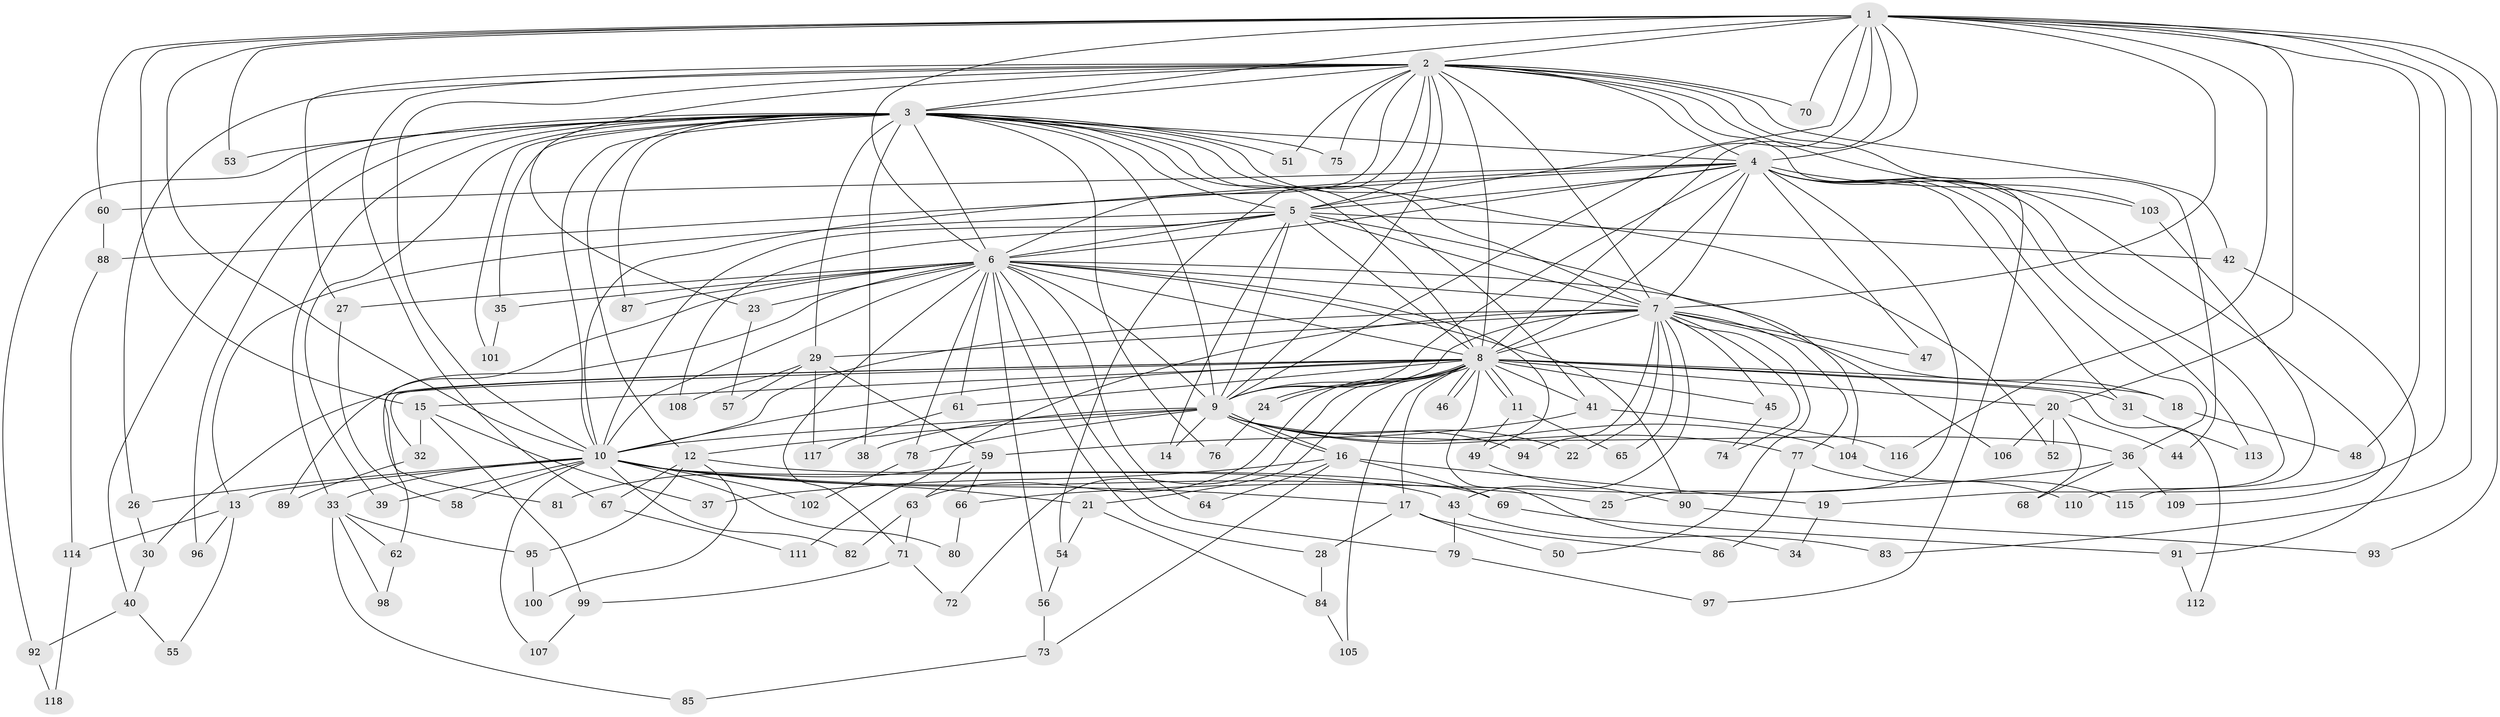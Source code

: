 // Generated by graph-tools (version 1.1) at 2025/44/03/09/25 04:44:29]
// undirected, 118 vertices, 261 edges
graph export_dot {
graph [start="1"]
  node [color=gray90,style=filled];
  1;
  2;
  3;
  4;
  5;
  6;
  7;
  8;
  9;
  10;
  11;
  12;
  13;
  14;
  15;
  16;
  17;
  18;
  19;
  20;
  21;
  22;
  23;
  24;
  25;
  26;
  27;
  28;
  29;
  30;
  31;
  32;
  33;
  34;
  35;
  36;
  37;
  38;
  39;
  40;
  41;
  42;
  43;
  44;
  45;
  46;
  47;
  48;
  49;
  50;
  51;
  52;
  53;
  54;
  55;
  56;
  57;
  58;
  59;
  60;
  61;
  62;
  63;
  64;
  65;
  66;
  67;
  68;
  69;
  70;
  71;
  72;
  73;
  74;
  75;
  76;
  77;
  78;
  79;
  80;
  81;
  82;
  83;
  84;
  85;
  86;
  87;
  88;
  89;
  90;
  91;
  92;
  93;
  94;
  95;
  96;
  97;
  98;
  99;
  100;
  101;
  102;
  103;
  104;
  105;
  106;
  107;
  108;
  109;
  110;
  111;
  112;
  113;
  114;
  115;
  116;
  117;
  118;
  1 -- 2;
  1 -- 3;
  1 -- 4;
  1 -- 5;
  1 -- 6;
  1 -- 7;
  1 -- 8;
  1 -- 9;
  1 -- 10;
  1 -- 15;
  1 -- 19;
  1 -- 20;
  1 -- 48;
  1 -- 53;
  1 -- 60;
  1 -- 70;
  1 -- 83;
  1 -- 93;
  1 -- 116;
  2 -- 3;
  2 -- 4;
  2 -- 5;
  2 -- 6;
  2 -- 7;
  2 -- 8;
  2 -- 9;
  2 -- 10;
  2 -- 23;
  2 -- 26;
  2 -- 27;
  2 -- 42;
  2 -- 44;
  2 -- 51;
  2 -- 54;
  2 -- 67;
  2 -- 70;
  2 -- 75;
  2 -- 97;
  2 -- 103;
  3 -- 4;
  3 -- 5;
  3 -- 6;
  3 -- 7;
  3 -- 8;
  3 -- 9;
  3 -- 10;
  3 -- 12;
  3 -- 29;
  3 -- 33;
  3 -- 35;
  3 -- 38;
  3 -- 39;
  3 -- 40;
  3 -- 41;
  3 -- 51;
  3 -- 52;
  3 -- 53;
  3 -- 75;
  3 -- 76;
  3 -- 87;
  3 -- 92;
  3 -- 96;
  3 -- 101;
  4 -- 5;
  4 -- 6;
  4 -- 7;
  4 -- 8;
  4 -- 9;
  4 -- 10;
  4 -- 25;
  4 -- 31;
  4 -- 36;
  4 -- 47;
  4 -- 60;
  4 -- 88;
  4 -- 103;
  4 -- 109;
  4 -- 110;
  4 -- 113;
  5 -- 6;
  5 -- 7;
  5 -- 8;
  5 -- 9;
  5 -- 10;
  5 -- 13;
  5 -- 14;
  5 -- 42;
  5 -- 104;
  5 -- 108;
  6 -- 7;
  6 -- 8;
  6 -- 9;
  6 -- 10;
  6 -- 23;
  6 -- 27;
  6 -- 28;
  6 -- 35;
  6 -- 49;
  6 -- 56;
  6 -- 61;
  6 -- 64;
  6 -- 71;
  6 -- 78;
  6 -- 79;
  6 -- 81;
  6 -- 87;
  6 -- 89;
  6 -- 90;
  6 -- 106;
  7 -- 8;
  7 -- 9;
  7 -- 10;
  7 -- 18;
  7 -- 22;
  7 -- 29;
  7 -- 43;
  7 -- 45;
  7 -- 47;
  7 -- 50;
  7 -- 65;
  7 -- 74;
  7 -- 77;
  7 -- 94;
  7 -- 111;
  8 -- 9;
  8 -- 10;
  8 -- 11;
  8 -- 11;
  8 -- 15;
  8 -- 17;
  8 -- 18;
  8 -- 20;
  8 -- 21;
  8 -- 24;
  8 -- 24;
  8 -- 30;
  8 -- 31;
  8 -- 32;
  8 -- 34;
  8 -- 41;
  8 -- 45;
  8 -- 46;
  8 -- 46;
  8 -- 61;
  8 -- 62;
  8 -- 63;
  8 -- 72;
  8 -- 105;
  8 -- 112;
  9 -- 10;
  9 -- 12;
  9 -- 14;
  9 -- 16;
  9 -- 16;
  9 -- 22;
  9 -- 36;
  9 -- 38;
  9 -- 77;
  9 -- 78;
  9 -- 94;
  9 -- 104;
  10 -- 13;
  10 -- 17;
  10 -- 21;
  10 -- 25;
  10 -- 26;
  10 -- 33;
  10 -- 39;
  10 -- 43;
  10 -- 58;
  10 -- 80;
  10 -- 82;
  10 -- 102;
  10 -- 107;
  11 -- 49;
  11 -- 65;
  12 -- 67;
  12 -- 69;
  12 -- 95;
  12 -- 100;
  13 -- 55;
  13 -- 96;
  13 -- 114;
  15 -- 32;
  15 -- 37;
  15 -- 99;
  16 -- 19;
  16 -- 37;
  16 -- 64;
  16 -- 69;
  16 -- 73;
  17 -- 28;
  17 -- 50;
  17 -- 86;
  18 -- 48;
  19 -- 34;
  20 -- 44;
  20 -- 52;
  20 -- 68;
  20 -- 106;
  21 -- 54;
  21 -- 84;
  23 -- 57;
  24 -- 76;
  26 -- 30;
  27 -- 58;
  28 -- 84;
  29 -- 57;
  29 -- 59;
  29 -- 108;
  29 -- 117;
  30 -- 40;
  31 -- 113;
  32 -- 89;
  33 -- 62;
  33 -- 85;
  33 -- 95;
  33 -- 98;
  35 -- 101;
  36 -- 66;
  36 -- 68;
  36 -- 109;
  40 -- 55;
  40 -- 92;
  41 -- 59;
  41 -- 116;
  42 -- 91;
  43 -- 79;
  43 -- 83;
  45 -- 74;
  49 -- 90;
  54 -- 56;
  56 -- 73;
  59 -- 63;
  59 -- 66;
  59 -- 81;
  60 -- 88;
  61 -- 117;
  62 -- 98;
  63 -- 71;
  63 -- 82;
  66 -- 80;
  67 -- 111;
  69 -- 91;
  71 -- 72;
  71 -- 99;
  73 -- 85;
  77 -- 86;
  77 -- 110;
  78 -- 102;
  79 -- 97;
  84 -- 105;
  88 -- 114;
  90 -- 93;
  91 -- 112;
  92 -- 118;
  95 -- 100;
  99 -- 107;
  103 -- 115;
  104 -- 115;
  114 -- 118;
}
